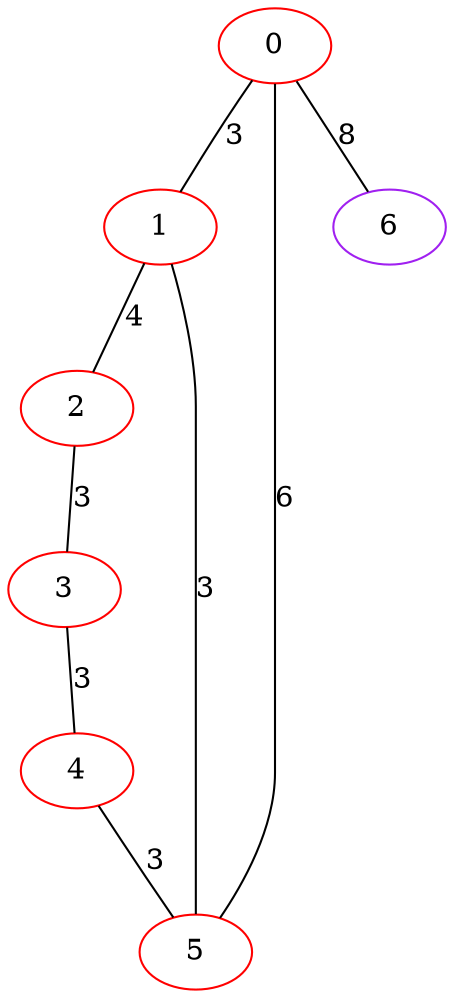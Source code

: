 graph "" {
0 [color=red, weight=1];
1 [color=red, weight=1];
2 [color=red, weight=1];
3 [color=red, weight=1];
4 [color=red, weight=1];
5 [color=red, weight=1];
6 [color=purple, weight=4];
0 -- 1  [key=0, label=3];
0 -- 5  [key=0, label=6];
0 -- 6  [key=0, label=8];
1 -- 2  [key=0, label=4];
1 -- 5  [key=0, label=3];
2 -- 3  [key=0, label=3];
3 -- 4  [key=0, label=3];
4 -- 5  [key=0, label=3];
}
